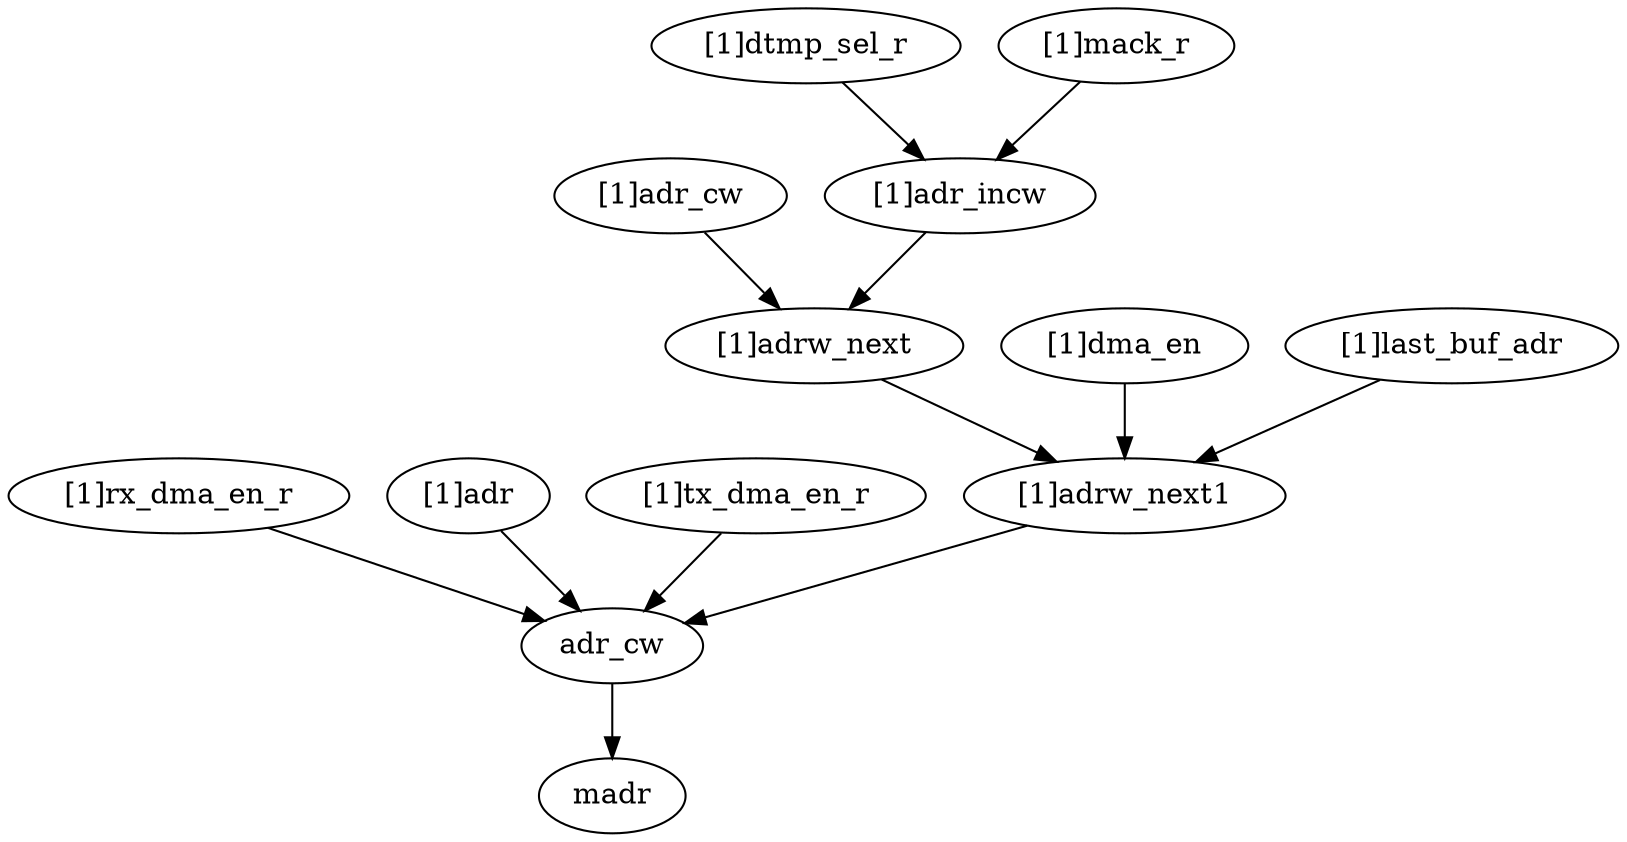 strict digraph "" {
	"[1]rx_dma_en_r"	 [complexity=4,
		importance=0.091920420335,
		rank=0.0229801050838];
	adr_cw	 [complexity=2,
		importance=0.0395325918722,
		rank=0.0197662959361];
	"[1]rx_dma_en_r" -> adr_cw;
	"[1]adr_cw"	 [complexity=14,
		importance=0.482970987773,
		rank=0.0344979276981];
	"[1]adrw_next"	 [complexity=9,
		importance=0.227411759467,
		rank=0.0252679732741];
	"[1]adr_cw" -> "[1]adrw_next";
	madr	 [complexity=0,
		importance=0.0113851230325,
		rank=0.0];
	adr_cw -> madr;
	"[1]adr"	 [complexity=5,
		importance=0.0481028016155,
		rank=0.0096205603231];
	"[1]adr" -> adr_cw;
	"[1]tx_dma_en_r"	 [complexity=4,
		importance=0.0890637357701,
		rank=0.0222659339425];
	"[1]tx_dma_en_r" -> adr_cw;
	"[1]adrw_next1"	 [complexity=4,
		importance=0.0692932028525,
		rank=0.0173233007131];
	"[1]adrw_next1" -> adr_cw;
	"[1]dma_en"	 [complexity=7,
		importance=0.147156615448,
		rank=0.0210223736355];
	"[1]dma_en" -> "[1]adrw_next1";
	"[1]adr_incw"	 [complexity=10,
		importance=0.465487519954,
		rank=0.0465487519954];
	"[1]adr_incw" -> "[1]adrw_next";
	"[1]last_buf_adr"	 [complexity=7,
		importance=0.152869984578,
		rank=0.0218385692254];
	"[1]last_buf_adr" -> "[1]adrw_next1";
	"[1]dtmp_sel_r"	 [complexity=13,
		importance=0.479128085531,
		rank=0.0368560065793];
	"[1]dtmp_sel_r" -> "[1]adr_incw";
	"[1]mack_r"	 [complexity=13,
		importance=0.488459573528,
		rank=0.0375738133483];
	"[1]mack_r" -> "[1]adr_incw";
	"[1]adrw_next" -> "[1]adrw_next1";
}
